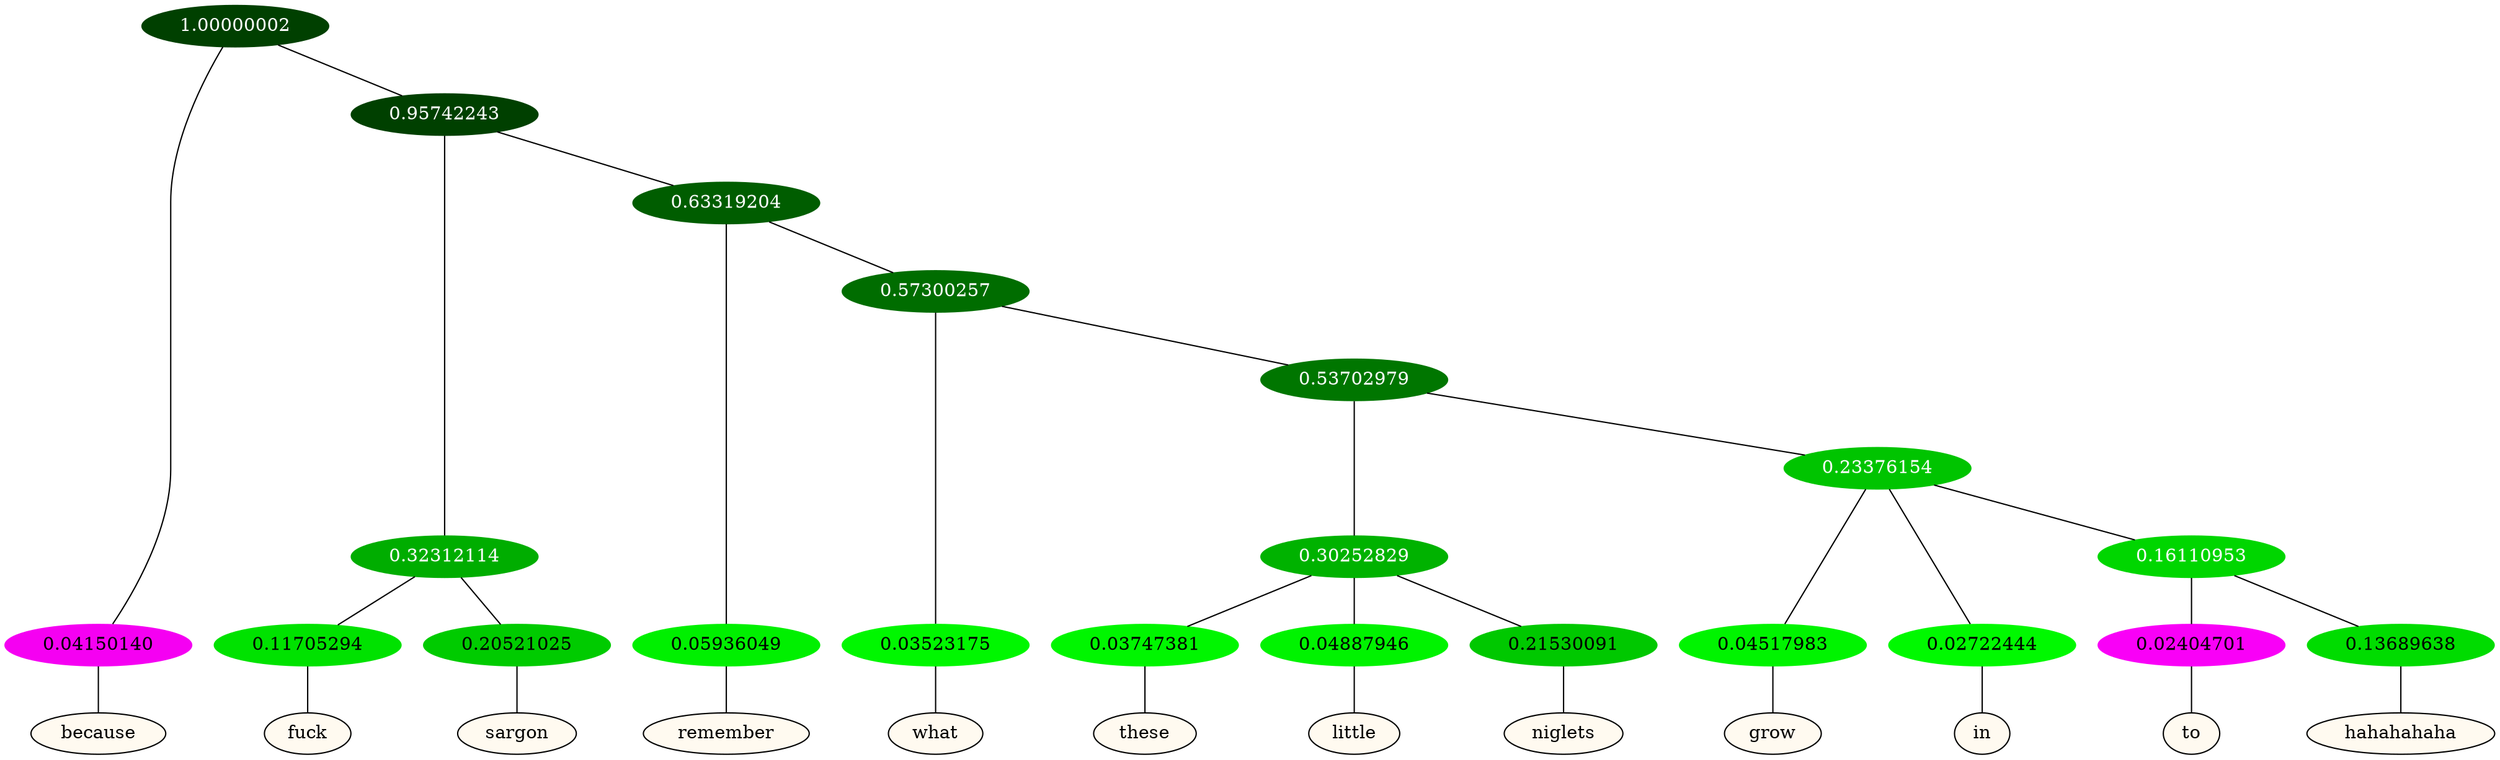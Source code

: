 graph {
	node [format=png height=0.15 nodesep=0.001 ordering=out overlap=prism overlap_scaling=0.01 ranksep=0.001 ratio=0.2 style=filled width=0.15]
	{
		rank=same
		a_w_1 [label=because color=black fillcolor=floralwhite style="filled,solid"]
		a_w_5 [label=fuck color=black fillcolor=floralwhite style="filled,solid"]
		a_w_6 [label=sargon color=black fillcolor=floralwhite style="filled,solid"]
		a_w_7 [label=remember color=black fillcolor=floralwhite style="filled,solid"]
		a_w_9 [label=what color=black fillcolor=floralwhite style="filled,solid"]
		a_w_13 [label=these color=black fillcolor=floralwhite style="filled,solid"]
		a_w_14 [label=little color=black fillcolor=floralwhite style="filled,solid"]
		a_w_15 [label=niglets color=black fillcolor=floralwhite style="filled,solid"]
		a_w_16 [label=grow color=black fillcolor=floralwhite style="filled,solid"]
		a_w_17 [label=in color=black fillcolor=floralwhite style="filled,solid"]
		a_w_19 [label=to color=black fillcolor=floralwhite style="filled,solid"]
		a_w_20 [label=hahahahaha color=black fillcolor=floralwhite style="filled,solid"]
	}
	a_n_1 -- a_w_1
	a_n_5 -- a_w_5
	a_n_6 -- a_w_6
	a_n_7 -- a_w_7
	a_n_9 -- a_w_9
	a_n_13 -- a_w_13
	a_n_14 -- a_w_14
	a_n_15 -- a_w_15
	a_n_16 -- a_w_16
	a_n_17 -- a_w_17
	a_n_19 -- a_w_19
	a_n_20 -- a_w_20
	{
		rank=same
		a_n_1 [label=0.04150140 color="0.835 1.000 0.958" fontcolor=black]
		a_n_5 [label=0.11705294 color="0.334 1.000 0.883" fontcolor=black]
		a_n_6 [label=0.20521025 color="0.334 1.000 0.795" fontcolor=black]
		a_n_7 [label=0.05936049 color="0.334 1.000 0.941" fontcolor=black]
		a_n_9 [label=0.03523175 color="0.334 1.000 0.965" fontcolor=black]
		a_n_13 [label=0.03747381 color="0.334 1.000 0.963" fontcolor=black]
		a_n_14 [label=0.04887946 color="0.334 1.000 0.951" fontcolor=black]
		a_n_15 [label=0.21530091 color="0.334 1.000 0.785" fontcolor=black]
		a_n_16 [label=0.04517983 color="0.334 1.000 0.955" fontcolor=black]
		a_n_17 [label=0.02722444 color="0.334 1.000 0.973" fontcolor=black]
		a_n_19 [label=0.02404701 color="0.835 1.000 0.976" fontcolor=black]
		a_n_20 [label=0.13689638 color="0.334 1.000 0.863" fontcolor=black]
	}
	a_n_0 [label=1.00000002 color="0.334 1.000 0.250" fontcolor=grey99]
	a_n_0 -- a_n_1
	a_n_2 [label=0.95742243 color="0.334 1.000 0.250" fontcolor=grey99]
	a_n_0 -- a_n_2
	a_n_3 [label=0.32312114 color="0.334 1.000 0.677" fontcolor=grey99]
	a_n_2 -- a_n_3
	a_n_4 [label=0.63319204 color="0.334 1.000 0.367" fontcolor=grey99]
	a_n_2 -- a_n_4
	a_n_3 -- a_n_5
	a_n_3 -- a_n_6
	a_n_4 -- a_n_7
	a_n_8 [label=0.57300257 color="0.334 1.000 0.427" fontcolor=grey99]
	a_n_4 -- a_n_8
	a_n_8 -- a_n_9
	a_n_10 [label=0.53702979 color="0.334 1.000 0.463" fontcolor=grey99]
	a_n_8 -- a_n_10
	a_n_11 [label=0.30252829 color="0.334 1.000 0.697" fontcolor=grey99]
	a_n_10 -- a_n_11
	a_n_12 [label=0.23376154 color="0.334 1.000 0.766" fontcolor=grey99]
	a_n_10 -- a_n_12
	a_n_11 -- a_n_13
	a_n_11 -- a_n_14
	a_n_11 -- a_n_15
	a_n_12 -- a_n_16
	a_n_12 -- a_n_17
	a_n_18 [label=0.16110953 color="0.334 1.000 0.839" fontcolor=grey99]
	a_n_12 -- a_n_18
	a_n_18 -- a_n_19
	a_n_18 -- a_n_20
}
